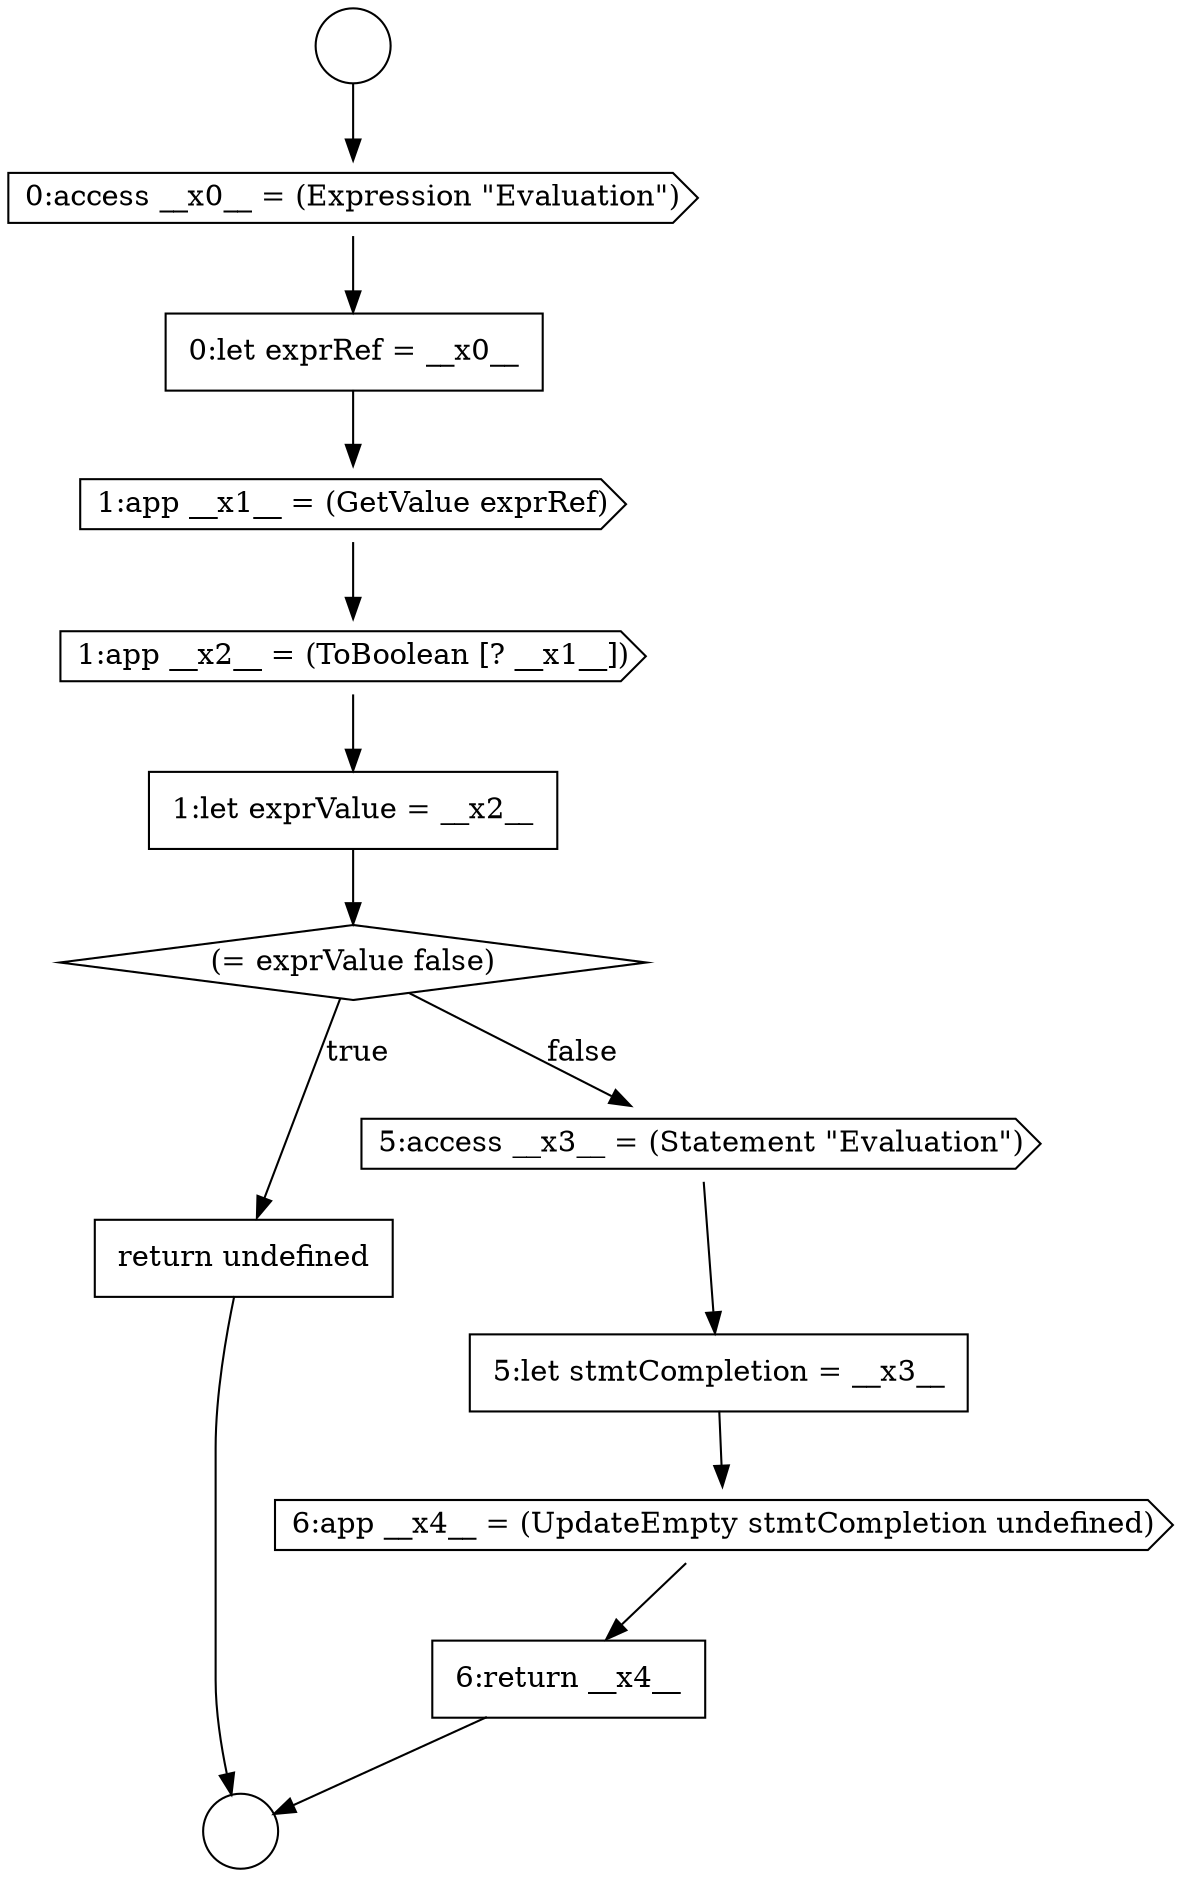 digraph {
  node6194 [shape=none, margin=0, label=<<font color="black">
    <table border="0" cellborder="1" cellspacing="0" cellpadding="10">
      <tr><td align="left">5:let stmtCompletion = __x3__</td></tr>
    </table>
  </font>> color="black" fillcolor="white" style=filled]
  node6195 [shape=cds, label=<<font color="black">6:app __x4__ = (UpdateEmpty stmtCompletion undefined)</font>> color="black" fillcolor="white" style=filled]
  node6186 [shape=cds, label=<<font color="black">0:access __x0__ = (Expression &quot;Evaluation&quot;)</font>> color="black" fillcolor="white" style=filled]
  node6192 [shape=none, margin=0, label=<<font color="black">
    <table border="0" cellborder="1" cellspacing="0" cellpadding="10">
      <tr><td align="left">return undefined</td></tr>
    </table>
  </font>> color="black" fillcolor="white" style=filled]
  node6190 [shape=none, margin=0, label=<<font color="black">
    <table border="0" cellborder="1" cellspacing="0" cellpadding="10">
      <tr><td align="left">1:let exprValue = __x2__</td></tr>
    </table>
  </font>> color="black" fillcolor="white" style=filled]
  node6189 [shape=cds, label=<<font color="black">1:app __x2__ = (ToBoolean [? __x1__])</font>> color="black" fillcolor="white" style=filled]
  node6187 [shape=none, margin=0, label=<<font color="black">
    <table border="0" cellborder="1" cellspacing="0" cellpadding="10">
      <tr><td align="left">0:let exprRef = __x0__</td></tr>
    </table>
  </font>> color="black" fillcolor="white" style=filled]
  node6184 [shape=circle label=" " color="black" fillcolor="white" style=filled]
  node6196 [shape=none, margin=0, label=<<font color="black">
    <table border="0" cellborder="1" cellspacing="0" cellpadding="10">
      <tr><td align="left">6:return __x4__</td></tr>
    </table>
  </font>> color="black" fillcolor="white" style=filled]
  node6185 [shape=circle label=" " color="black" fillcolor="white" style=filled]
  node6191 [shape=diamond, label=<<font color="black">(= exprValue false)</font>> color="black" fillcolor="white" style=filled]
  node6188 [shape=cds, label=<<font color="black">1:app __x1__ = (GetValue exprRef)</font>> color="black" fillcolor="white" style=filled]
  node6193 [shape=cds, label=<<font color="black">5:access __x3__ = (Statement &quot;Evaluation&quot;)</font>> color="black" fillcolor="white" style=filled]
  node6184 -> node6186 [ color="black"]
  node6191 -> node6192 [label=<<font color="black">true</font>> color="black"]
  node6191 -> node6193 [label=<<font color="black">false</font>> color="black"]
  node6188 -> node6189 [ color="black"]
  node6190 -> node6191 [ color="black"]
  node6189 -> node6190 [ color="black"]
  node6196 -> node6185 [ color="black"]
  node6193 -> node6194 [ color="black"]
  node6192 -> node6185 [ color="black"]
  node6194 -> node6195 [ color="black"]
  node6187 -> node6188 [ color="black"]
  node6195 -> node6196 [ color="black"]
  node6186 -> node6187 [ color="black"]
}
